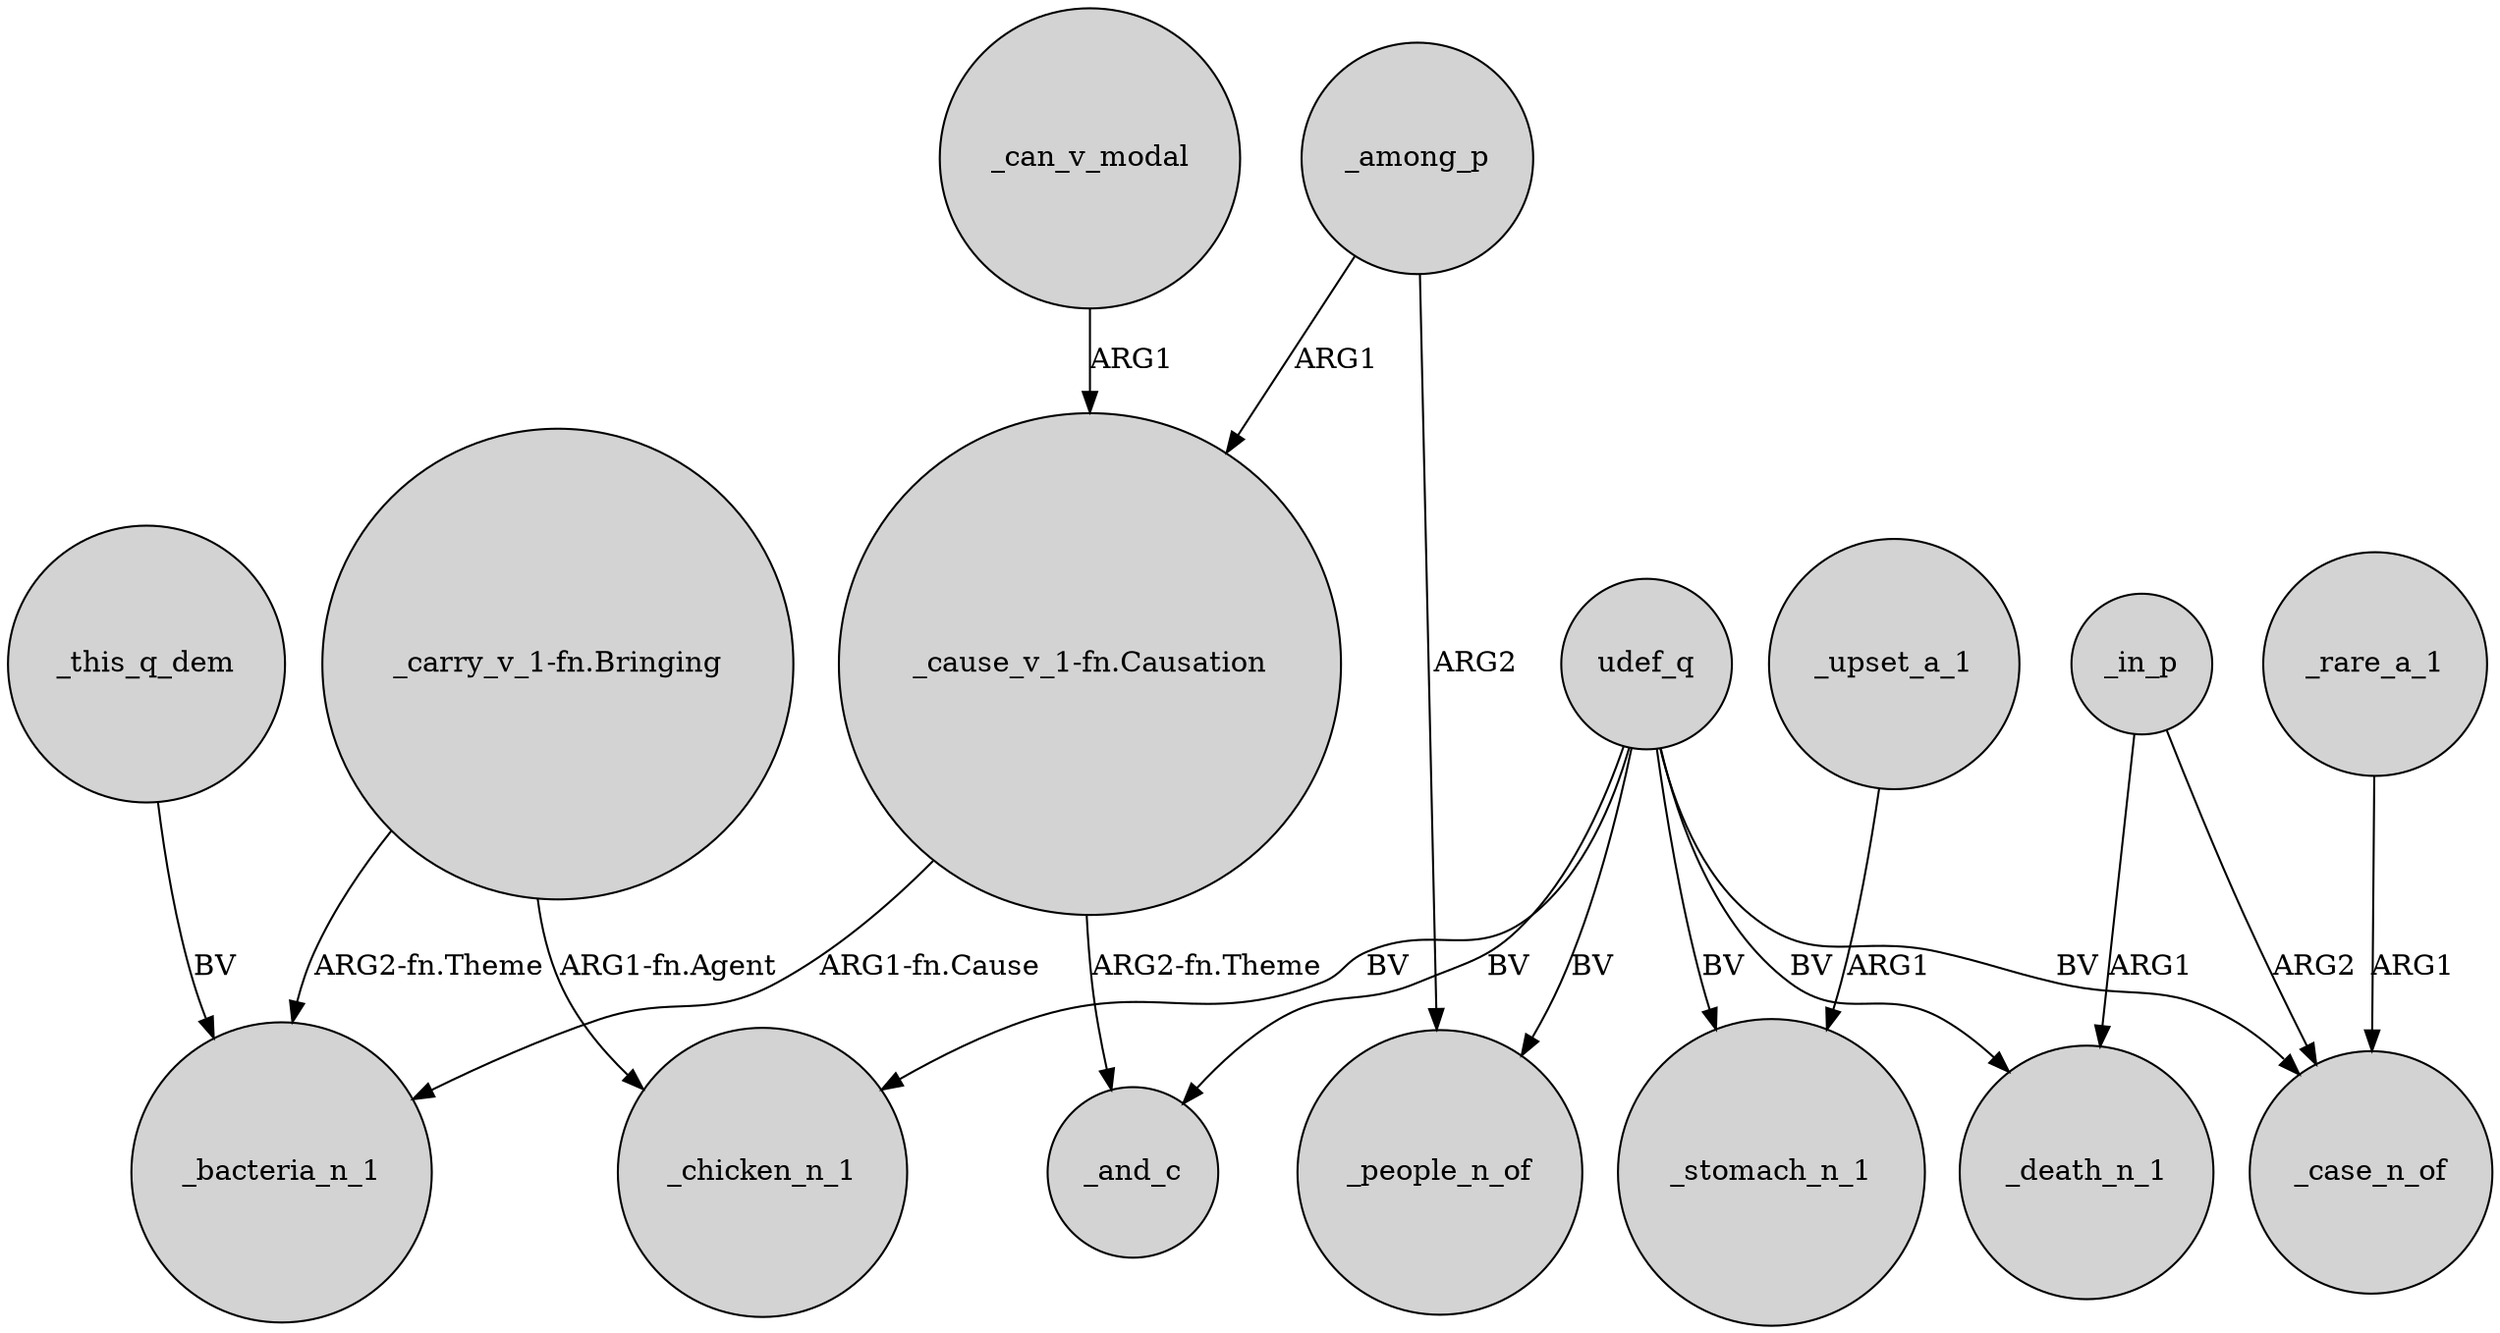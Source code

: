 digraph {
	node [shape=circle style=filled]
	"_carry_v_1-fn.Bringing" -> _chicken_n_1 [label="ARG1-fn.Agent"]
	_among_p -> _people_n_of [label=ARG2]
	"_carry_v_1-fn.Bringing" -> _bacteria_n_1 [label="ARG2-fn.Theme"]
	_this_q_dem -> _bacteria_n_1 [label=BV]
	"_cause_v_1-fn.Causation" -> _bacteria_n_1 [label="ARG1-fn.Cause"]
	_rare_a_1 -> _case_n_of [label=ARG1]
	udef_q -> _death_n_1 [label=BV]
	_upset_a_1 -> _stomach_n_1 [label=ARG1]
	"_cause_v_1-fn.Causation" -> _and_c [label="ARG2-fn.Theme"]
	_in_p -> _death_n_1 [label=ARG1]
	_can_v_modal -> "_cause_v_1-fn.Causation" [label=ARG1]
	udef_q -> _stomach_n_1 [label=BV]
	udef_q -> _case_n_of [label=BV]
	udef_q -> _people_n_of [label=BV]
	udef_q -> _and_c [label=BV]
	_among_p -> "_cause_v_1-fn.Causation" [label=ARG1]
	udef_q -> _chicken_n_1 [label=BV]
	_in_p -> _case_n_of [label=ARG2]
}
